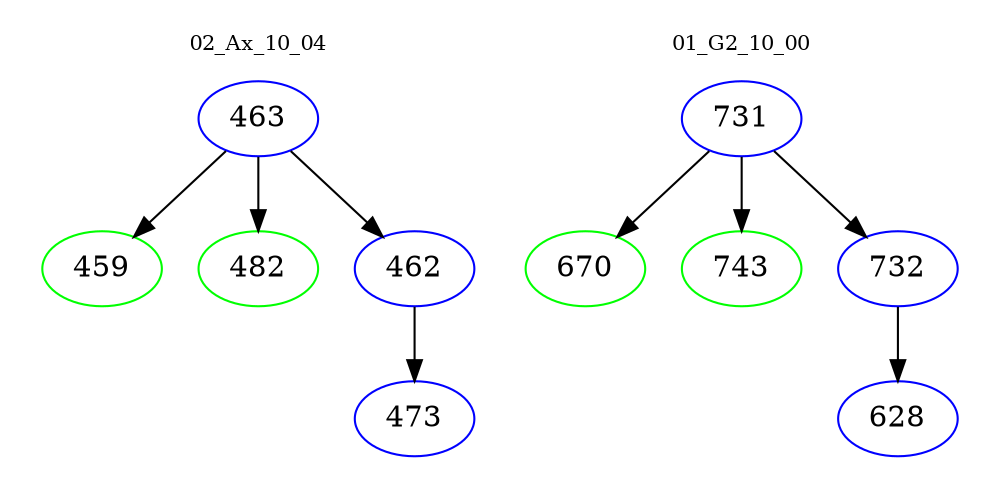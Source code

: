 digraph{
subgraph cluster_0 {
color = white
label = "02_Ax_10_04";
fontsize=10;
T0_463 [label="463", color="blue"]
T0_463 -> T0_459 [color="black"]
T0_459 [label="459", color="green"]
T0_463 -> T0_482 [color="black"]
T0_482 [label="482", color="green"]
T0_463 -> T0_462 [color="black"]
T0_462 [label="462", color="blue"]
T0_462 -> T0_473 [color="black"]
T0_473 [label="473", color="blue"]
}
subgraph cluster_1 {
color = white
label = "01_G2_10_00";
fontsize=10;
T1_731 [label="731", color="blue"]
T1_731 -> T1_670 [color="black"]
T1_670 [label="670", color="green"]
T1_731 -> T1_743 [color="black"]
T1_743 [label="743", color="green"]
T1_731 -> T1_732 [color="black"]
T1_732 [label="732", color="blue"]
T1_732 -> T1_628 [color="black"]
T1_628 [label="628", color="blue"]
}
}
